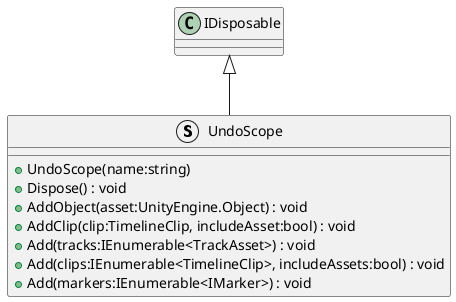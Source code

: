 @startuml
struct UndoScope {
    + UndoScope(name:string)
    + Dispose() : void
    + AddObject(asset:UnityEngine.Object) : void
    + AddClip(clip:TimelineClip, includeAsset:bool) : void
    + Add(tracks:IEnumerable<TrackAsset>) : void
    + Add(clips:IEnumerable<TimelineClip>, includeAssets:bool) : void
    + Add(markers:IEnumerable<IMarker>) : void
}
IDisposable <|-- UndoScope
@enduml
